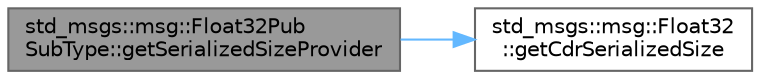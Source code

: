 digraph "std_msgs::msg::Float32PubSubType::getSerializedSizeProvider"
{
 // INTERACTIVE_SVG=YES
 // LATEX_PDF_SIZE
  bgcolor="transparent";
  edge [fontname=Helvetica,fontsize=10,labelfontname=Helvetica,labelfontsize=10];
  node [fontname=Helvetica,fontsize=10,shape=box,height=0.2,width=0.4];
  rankdir="LR";
  Node1 [id="Node000001",label="std_msgs::msg::Float32Pub\lSubType::getSerializedSizeProvider",height=0.2,width=0.4,color="gray40", fillcolor="grey60", style="filled", fontcolor="black",tooltip=" "];
  Node1 -> Node2 [id="edge1_Node000001_Node000002",color="steelblue1",style="solid",tooltip=" "];
  Node2 [id="Node000002",label="std_msgs::msg::Float32\l::getCdrSerializedSize",height=0.2,width=0.4,color="grey40", fillcolor="white", style="filled",URL="$d8/dc6/classstd__msgs_1_1msg_1_1Float32.html#a5eb326c9ffba3b0285bae8371b4dcac6",tooltip="This function returns the serialized size of a data depending on the buffer alignment."];
}

